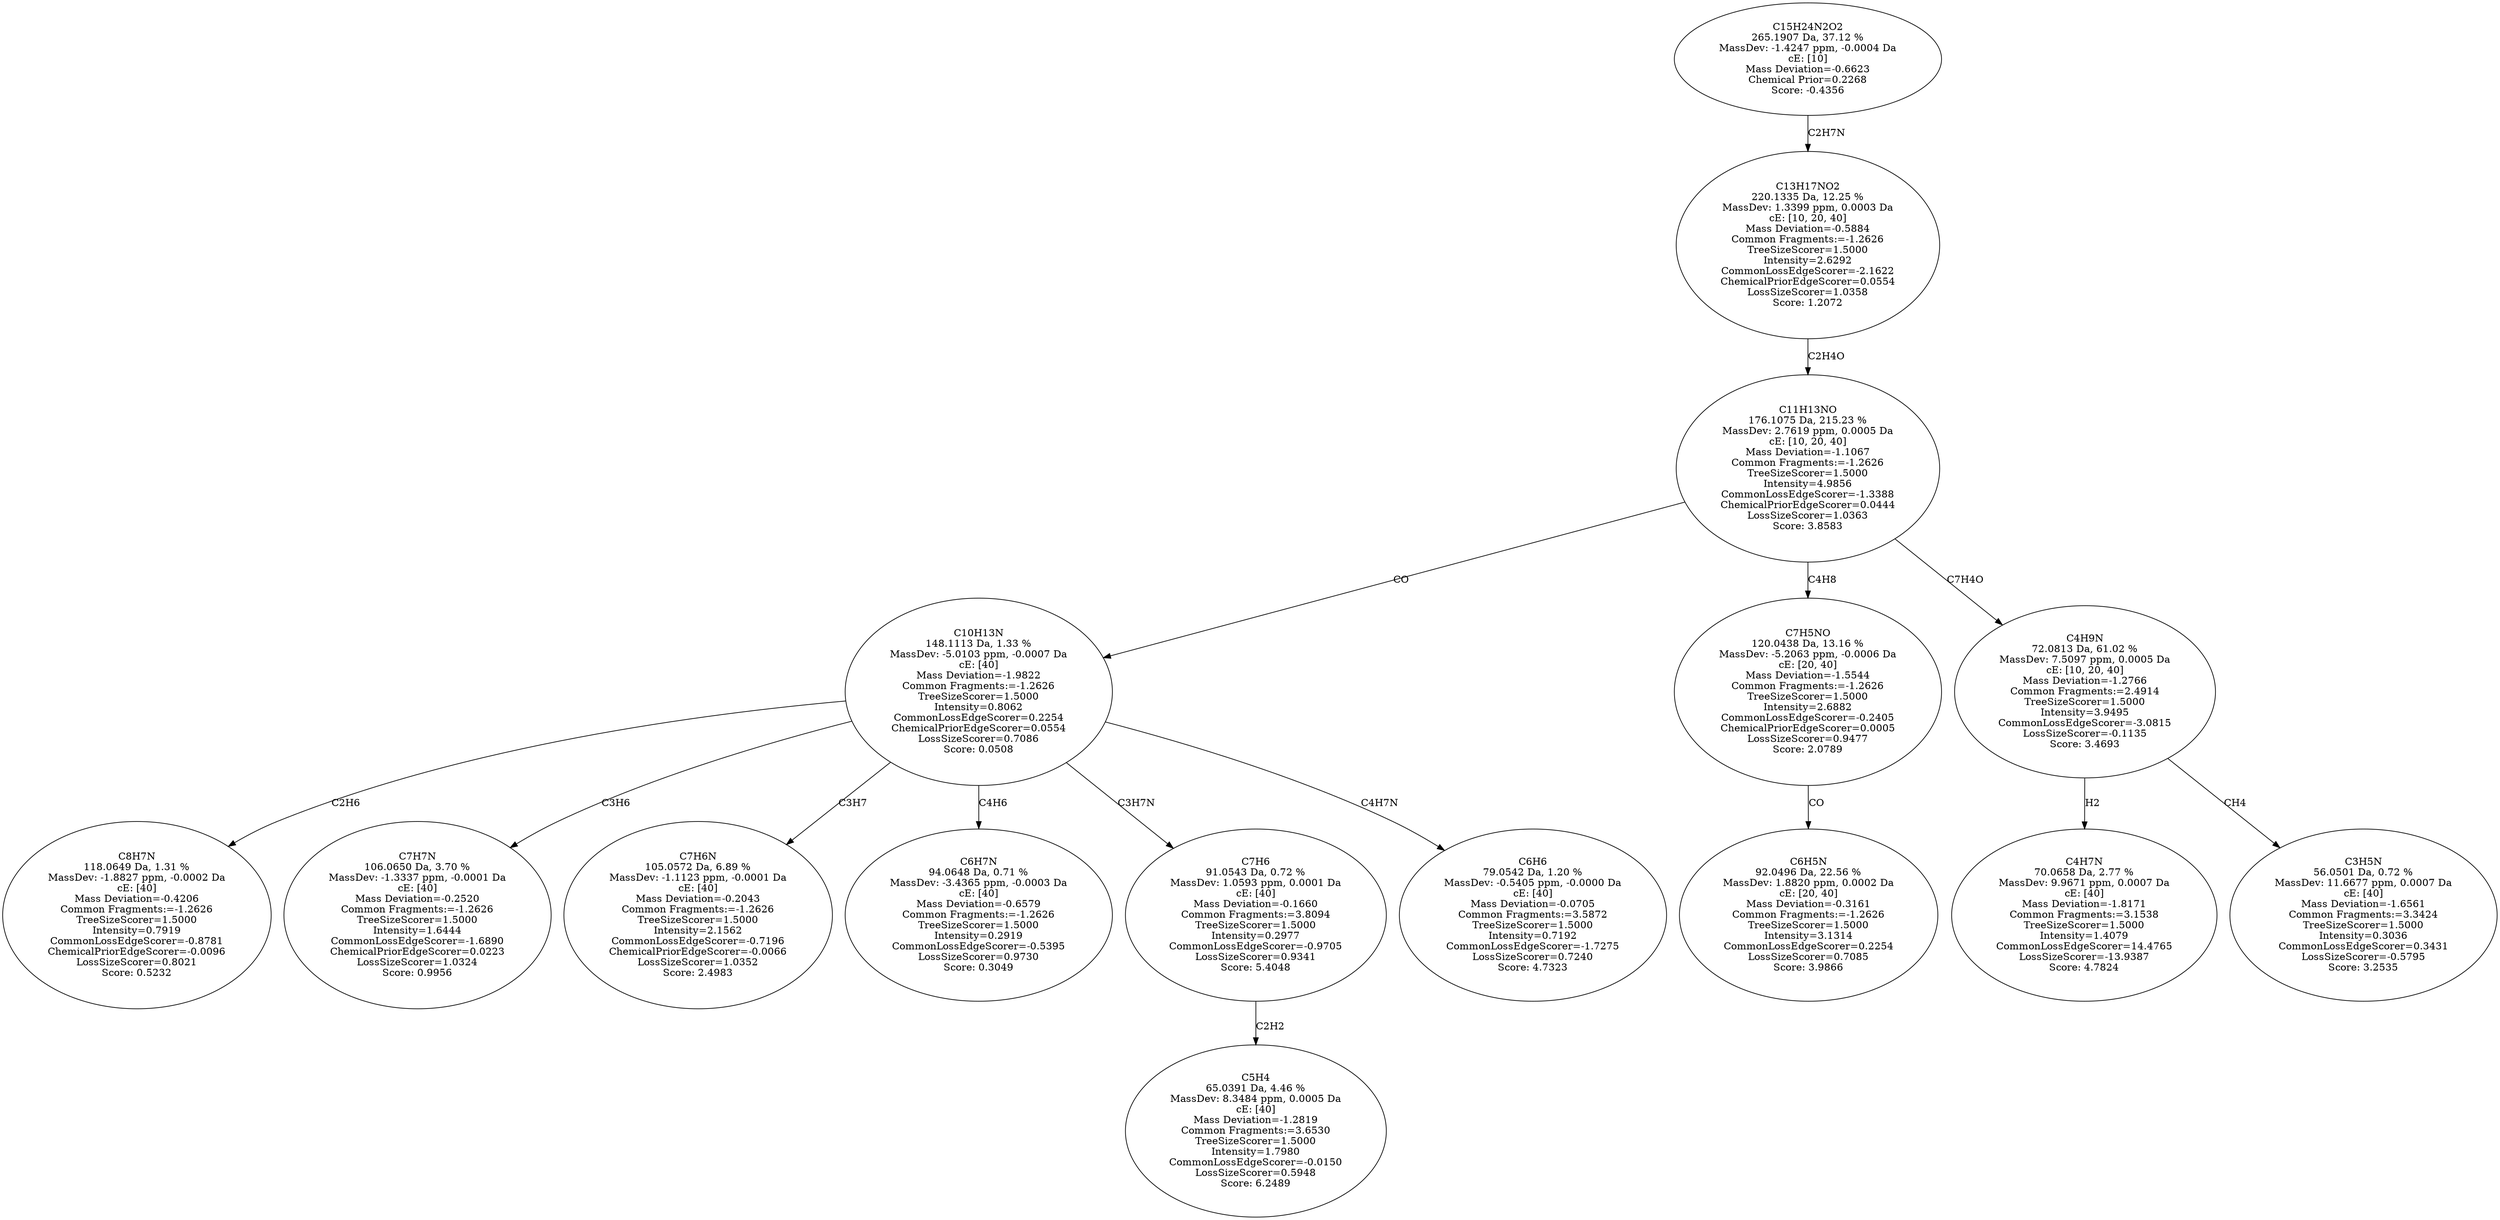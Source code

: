 strict digraph {
v1 [label="C8H7N\n118.0649 Da, 1.31 %\nMassDev: -1.8827 ppm, -0.0002 Da\ncE: [40]\nMass Deviation=-0.4206\nCommon Fragments:=-1.2626\nTreeSizeScorer=1.5000\nIntensity=0.7919\nCommonLossEdgeScorer=-0.8781\nChemicalPriorEdgeScorer=-0.0096\nLossSizeScorer=0.8021\nScore: 0.5232"];
v2 [label="C7H7N\n106.0650 Da, 3.70 %\nMassDev: -1.3337 ppm, -0.0001 Da\ncE: [40]\nMass Deviation=-0.2520\nCommon Fragments:=-1.2626\nTreeSizeScorer=1.5000\nIntensity=1.6444\nCommonLossEdgeScorer=-1.6890\nChemicalPriorEdgeScorer=0.0223\nLossSizeScorer=1.0324\nScore: 0.9956"];
v3 [label="C7H6N\n105.0572 Da, 6.89 %\nMassDev: -1.1123 ppm, -0.0001 Da\ncE: [40]\nMass Deviation=-0.2043\nCommon Fragments:=-1.2626\nTreeSizeScorer=1.5000\nIntensity=2.1562\nCommonLossEdgeScorer=-0.7196\nChemicalPriorEdgeScorer=-0.0066\nLossSizeScorer=1.0352\nScore: 2.4983"];
v4 [label="C6H7N\n94.0648 Da, 0.71 %\nMassDev: -3.4365 ppm, -0.0003 Da\ncE: [40]\nMass Deviation=-0.6579\nCommon Fragments:=-1.2626\nTreeSizeScorer=1.5000\nIntensity=0.2919\nCommonLossEdgeScorer=-0.5395\nLossSizeScorer=0.9730\nScore: 0.3049"];
v5 [label="C5H4\n65.0391 Da, 4.46 %\nMassDev: 8.3484 ppm, 0.0005 Da\ncE: [40]\nMass Deviation=-1.2819\nCommon Fragments:=3.6530\nTreeSizeScorer=1.5000\nIntensity=1.7980\nCommonLossEdgeScorer=-0.0150\nLossSizeScorer=0.5948\nScore: 6.2489"];
v6 [label="C7H6\n91.0543 Da, 0.72 %\nMassDev: 1.0593 ppm, 0.0001 Da\ncE: [40]\nMass Deviation=-0.1660\nCommon Fragments:=3.8094\nTreeSizeScorer=1.5000\nIntensity=0.2977\nCommonLossEdgeScorer=-0.9705\nLossSizeScorer=0.9341\nScore: 5.4048"];
v7 [label="C6H6\n79.0542 Da, 1.20 %\nMassDev: -0.5405 ppm, -0.0000 Da\ncE: [40]\nMass Deviation=-0.0705\nCommon Fragments:=3.5872\nTreeSizeScorer=1.5000\nIntensity=0.7192\nCommonLossEdgeScorer=-1.7275\nLossSizeScorer=0.7240\nScore: 4.7323"];
v8 [label="C10H13N\n148.1113 Da, 1.33 %\nMassDev: -5.0103 ppm, -0.0007 Da\ncE: [40]\nMass Deviation=-1.9822\nCommon Fragments:=-1.2626\nTreeSizeScorer=1.5000\nIntensity=0.8062\nCommonLossEdgeScorer=0.2254\nChemicalPriorEdgeScorer=0.0554\nLossSizeScorer=0.7086\nScore: 0.0508"];
v9 [label="C6H5N\n92.0496 Da, 22.56 %\nMassDev: 1.8820 ppm, 0.0002 Da\ncE: [20, 40]\nMass Deviation=-0.3161\nCommon Fragments:=-1.2626\nTreeSizeScorer=1.5000\nIntensity=3.1314\nCommonLossEdgeScorer=0.2254\nLossSizeScorer=0.7085\nScore: 3.9866"];
v10 [label="C7H5NO\n120.0438 Da, 13.16 %\nMassDev: -5.2063 ppm, -0.0006 Da\ncE: [20, 40]\nMass Deviation=-1.5544\nCommon Fragments:=-1.2626\nTreeSizeScorer=1.5000\nIntensity=2.6882\nCommonLossEdgeScorer=-0.2405\nChemicalPriorEdgeScorer=0.0005\nLossSizeScorer=0.9477\nScore: 2.0789"];
v11 [label="C4H7N\n70.0658 Da, 2.77 %\nMassDev: 9.9671 ppm, 0.0007 Da\ncE: [40]\nMass Deviation=-1.8171\nCommon Fragments:=3.1538\nTreeSizeScorer=1.5000\nIntensity=1.4079\nCommonLossEdgeScorer=14.4765\nLossSizeScorer=-13.9387\nScore: 4.7824"];
v12 [label="C3H5N\n56.0501 Da, 0.72 %\nMassDev: 11.6677 ppm, 0.0007 Da\ncE: [40]\nMass Deviation=-1.6561\nCommon Fragments:=3.3424\nTreeSizeScorer=1.5000\nIntensity=0.3036\nCommonLossEdgeScorer=0.3431\nLossSizeScorer=-0.5795\nScore: 3.2535"];
v13 [label="C4H9N\n72.0813 Da, 61.02 %\nMassDev: 7.5097 ppm, 0.0005 Da\ncE: [10, 20, 40]\nMass Deviation=-1.2766\nCommon Fragments:=2.4914\nTreeSizeScorer=1.5000\nIntensity=3.9495\nCommonLossEdgeScorer=-3.0815\nLossSizeScorer=-0.1135\nScore: 3.4693"];
v14 [label="C11H13NO\n176.1075 Da, 215.23 %\nMassDev: 2.7619 ppm, 0.0005 Da\ncE: [10, 20, 40]\nMass Deviation=-1.1067\nCommon Fragments:=-1.2626\nTreeSizeScorer=1.5000\nIntensity=4.9856\nCommonLossEdgeScorer=-1.3388\nChemicalPriorEdgeScorer=0.0444\nLossSizeScorer=1.0363\nScore: 3.8583"];
v15 [label="C13H17NO2\n220.1335 Da, 12.25 %\nMassDev: 1.3399 ppm, 0.0003 Da\ncE: [10, 20, 40]\nMass Deviation=-0.5884\nCommon Fragments:=-1.2626\nTreeSizeScorer=1.5000\nIntensity=2.6292\nCommonLossEdgeScorer=-2.1622\nChemicalPriorEdgeScorer=0.0554\nLossSizeScorer=1.0358\nScore: 1.2072"];
v16 [label="C15H24N2O2\n265.1907 Da, 37.12 %\nMassDev: -1.4247 ppm, -0.0004 Da\ncE: [10]\nMass Deviation=-0.6623\nChemical Prior=0.2268\nScore: -0.4356"];
v8 -> v1 [label="C2H6"];
v8 -> v2 [label="C3H6"];
v8 -> v3 [label="C3H7"];
v8 -> v4 [label="C4H6"];
v6 -> v5 [label="C2H2"];
v8 -> v6 [label="C3H7N"];
v8 -> v7 [label="C4H7N"];
v14 -> v8 [label="CO"];
v10 -> v9 [label="CO"];
v14 -> v10 [label="C4H8"];
v13 -> v11 [label="H2"];
v13 -> v12 [label="CH4"];
v14 -> v13 [label="C7H4O"];
v15 -> v14 [label="C2H4O"];
v16 -> v15 [label="C2H7N"];
}